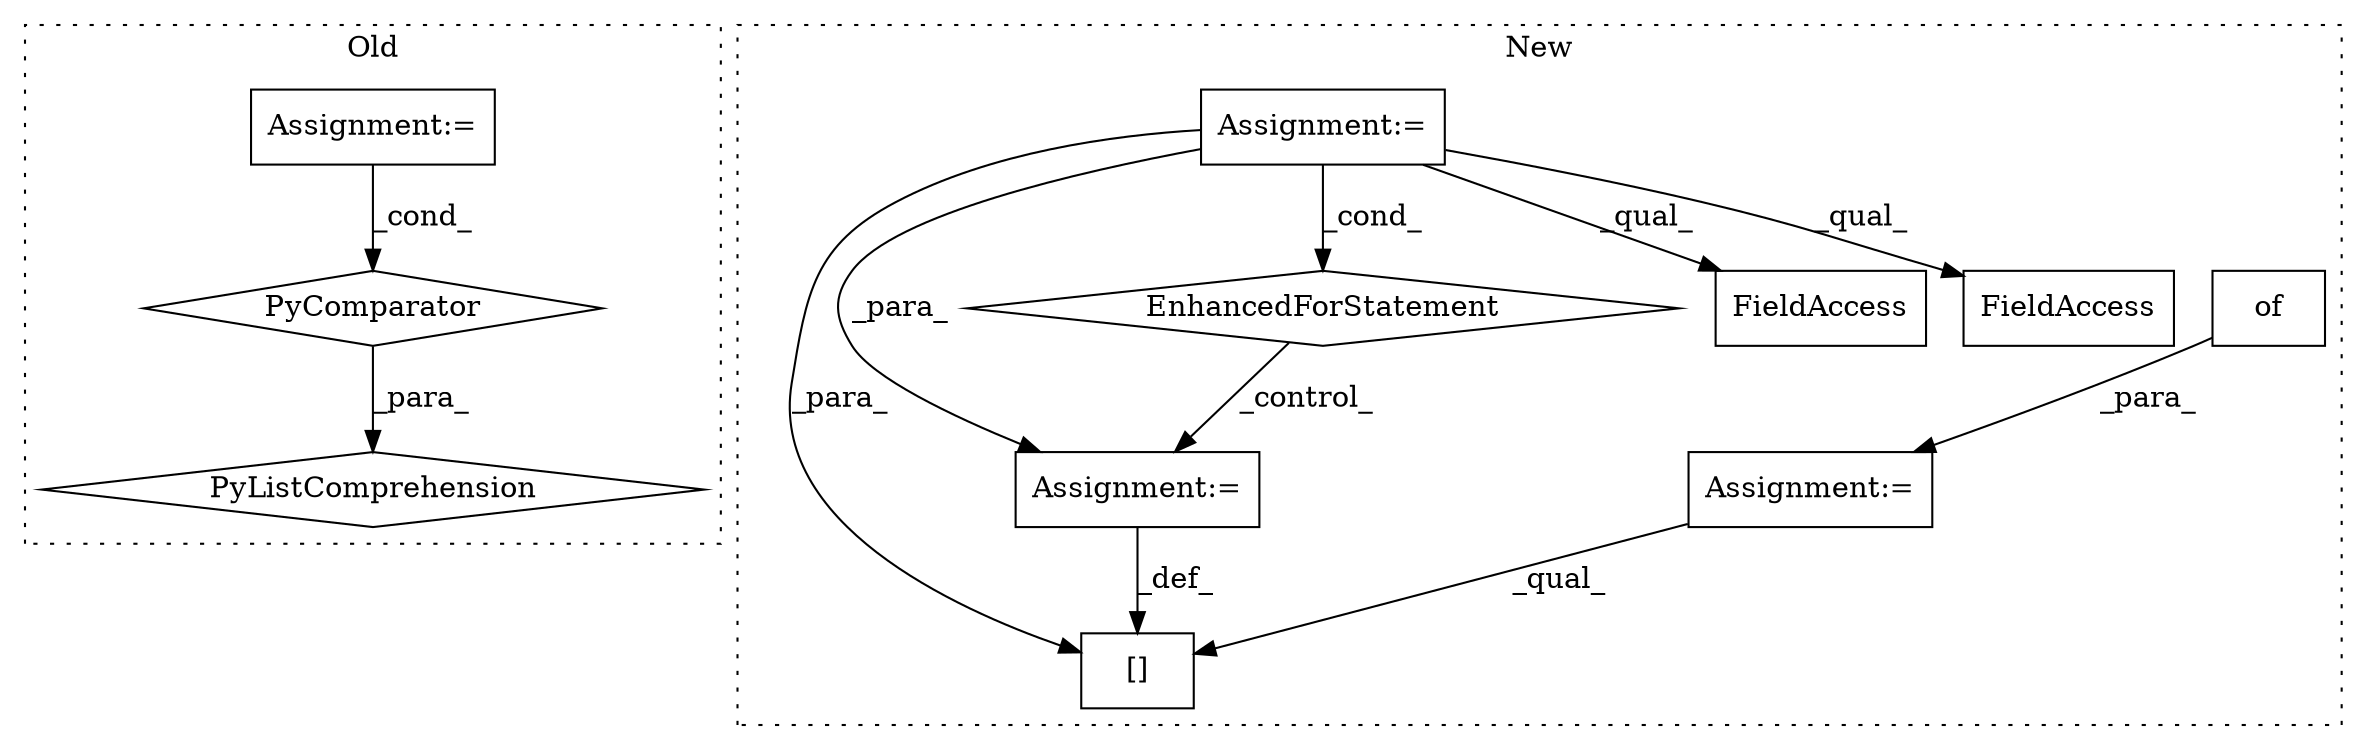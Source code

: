 digraph G {
subgraph cluster0 {
1 [label="PyListComprehension" a="109" s="22992" l="115" shape="diamond"];
3 [label="PyComparator" a="113" s="23072" l="27" shape="diamond"];
4 [label="Assignment:=" a="7" s="23072" l="27" shape="box"];
label = "Old";
style="dotted";
}
subgraph cluster1 {
2 [label="of" a="32" s="24433" l="4" shape="box"];
5 [label="Assignment:=" a="7" s="24428" l="1" shape="box"];
6 [label="[]" a="2" s="24841,24857" l="10,1" shape="box"];
7 [label="Assignment:=" a="7" s="24858" l="1" shape="box"];
8 [label="Assignment:=" a="7" s="24443,24546" l="68,2" shape="box"];
9 [label="EnhancedForStatement" a="70" s="24443,24546" l="68,2" shape="diamond"];
10 [label="FieldAccess" a="22" s="24813" l="11" shape="box"];
11 [label="FieldAccess" a="22" s="24676" l="14" shape="box"];
label = "New";
style="dotted";
}
2 -> 5 [label="_para_"];
3 -> 1 [label="_para_"];
4 -> 3 [label="_cond_"];
5 -> 6 [label="_qual_"];
7 -> 6 [label="_def_"];
8 -> 10 [label="_qual_"];
8 -> 11 [label="_qual_"];
8 -> 6 [label="_para_"];
8 -> 7 [label="_para_"];
8 -> 9 [label="_cond_"];
9 -> 7 [label="_control_"];
}